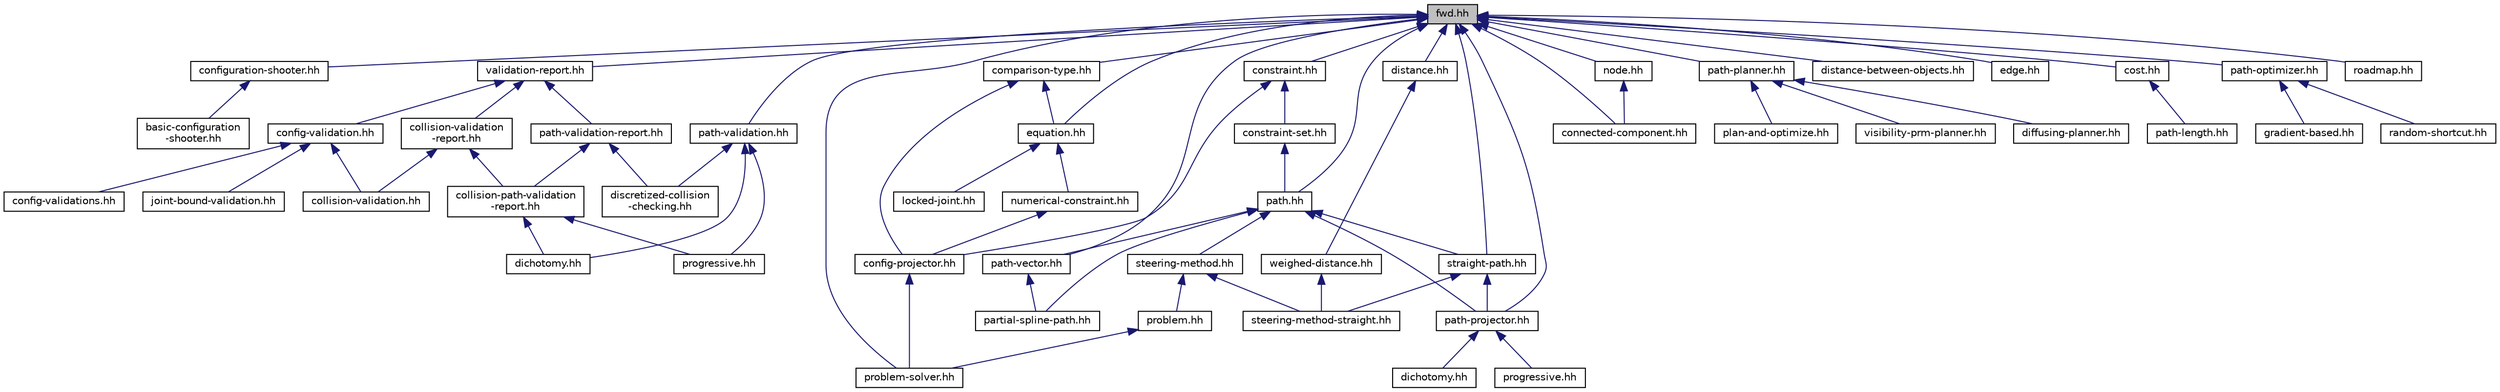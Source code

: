 digraph "fwd.hh"
{
  edge [fontname="Helvetica",fontsize="10",labelfontname="Helvetica",labelfontsize="10"];
  node [fontname="Helvetica",fontsize="10",shape=record];
  Node1 [label="fwd.hh",height=0.2,width=0.4,color="black", fillcolor="grey75", style="filled" fontcolor="black"];
  Node1 -> Node2 [dir="back",color="midnightblue",fontsize="10",style="solid",fontname="Helvetica"];
  Node2 [label="configuration-shooter.hh",height=0.2,width=0.4,color="black", fillcolor="white", style="filled",URL="$a00064.html"];
  Node2 -> Node3 [dir="back",color="midnightblue",fontsize="10",style="solid",fontname="Helvetica"];
  Node3 [label="basic-configuration\l-shooter.hh",height=0.2,width=0.4,color="black", fillcolor="white", style="filled",URL="$a00056.html"];
  Node1 -> Node4 [dir="back",color="midnightblue",fontsize="10",style="solid",fontname="Helvetica"];
  Node4 [label="validation-report.hh",height=0.2,width=0.4,color="black", fillcolor="white", style="filled",URL="$a00102.html"];
  Node4 -> Node5 [dir="back",color="midnightblue",fontsize="10",style="solid",fontname="Helvetica"];
  Node5 [label="path-validation-report.hh",height=0.2,width=0.4,color="black", fillcolor="white", style="filled",URL="$a00088.html"];
  Node5 -> Node6 [dir="back",color="midnightblue",fontsize="10",style="solid",fontname="Helvetica"];
  Node6 [label="collision-path-validation\l-report.hh",height=0.2,width=0.4,color="black", fillcolor="white", style="filled",URL="$a00057.html"];
  Node6 -> Node7 [dir="back",color="midnightblue",fontsize="10",style="solid",fontname="Helvetica"];
  Node7 [label="dichotomy.hh",height=0.2,width=0.4,color="black", fillcolor="white", style="filled",URL="$a00069.html"];
  Node6 -> Node8 [dir="back",color="midnightblue",fontsize="10",style="solid",fontname="Helvetica"];
  Node8 [label="progressive.hh",height=0.2,width=0.4,color="black", fillcolor="white", style="filled",URL="$a00095.html"];
  Node5 -> Node9 [dir="back",color="midnightblue",fontsize="10",style="solid",fontname="Helvetica"];
  Node9 [label="discretized-collision\l-checking.hh",height=0.2,width=0.4,color="black", fillcolor="white", style="filled",URL="$a00072.html"];
  Node4 -> Node10 [dir="back",color="midnightblue",fontsize="10",style="solid",fontname="Helvetica"];
  Node10 [label="collision-validation\l-report.hh",height=0.2,width=0.4,color="black", fillcolor="white", style="filled",URL="$a00058.html"];
  Node10 -> Node6 [dir="back",color="midnightblue",fontsize="10",style="solid",fontname="Helvetica"];
  Node10 -> Node11 [dir="back",color="midnightblue",fontsize="10",style="solid",fontname="Helvetica"];
  Node11 [label="collision-validation.hh",height=0.2,width=0.4,color="black", fillcolor="white", style="filled",URL="$a00059.html"];
  Node4 -> Node12 [dir="back",color="midnightblue",fontsize="10",style="solid",fontname="Helvetica"];
  Node12 [label="config-validation.hh",height=0.2,width=0.4,color="black", fillcolor="white", style="filled",URL="$a00062.html"];
  Node12 -> Node11 [dir="back",color="midnightblue",fontsize="10",style="solid",fontname="Helvetica"];
  Node12 -> Node13 [dir="back",color="midnightblue",fontsize="10",style="solid",fontname="Helvetica"];
  Node13 [label="config-validations.hh",height=0.2,width=0.4,color="black", fillcolor="white", style="filled",URL="$a00063.html"];
  Node12 -> Node14 [dir="back",color="midnightblue",fontsize="10",style="solid",fontname="Helvetica"];
  Node14 [label="joint-bound-validation.hh",height=0.2,width=0.4,color="black", fillcolor="white", style="filled",URL="$a00078.html"];
  Node1 -> Node15 [dir="back",color="midnightblue",fontsize="10",style="solid",fontname="Helvetica"];
  Node15 [label="comparison-type.hh",height=0.2,width=0.4,color="black", fillcolor="white", style="filled",URL="$a00060.html"];
  Node15 -> Node16 [dir="back",color="midnightblue",fontsize="10",style="solid",fontname="Helvetica"];
  Node16 [label="config-projector.hh",height=0.2,width=0.4,color="black", fillcolor="white", style="filled",URL="$a00061.html"];
  Node16 -> Node17 [dir="back",color="midnightblue",fontsize="10",style="solid",fontname="Helvetica"];
  Node17 [label="problem-solver.hh",height=0.2,width=0.4,color="black", fillcolor="white", style="filled",URL="$a00093.html"];
  Node15 -> Node18 [dir="back",color="midnightblue",fontsize="10",style="solid",fontname="Helvetica"];
  Node18 [label="equation.hh",height=0.2,width=0.4,color="black", fillcolor="white", style="filled",URL="$a00076.html"];
  Node18 -> Node19 [dir="back",color="midnightblue",fontsize="10",style="solid",fontname="Helvetica"];
  Node19 [label="numerical-constraint.hh",height=0.2,width=0.4,color="black", fillcolor="white", style="filled",URL="$a00081.html"];
  Node19 -> Node16 [dir="back",color="midnightblue",fontsize="10",style="solid",fontname="Helvetica"];
  Node18 -> Node20 [dir="back",color="midnightblue",fontsize="10",style="solid",fontname="Helvetica"];
  Node20 [label="locked-joint.hh",height=0.2,width=0.4,color="black", fillcolor="white", style="filled",URL="$a00079.html"];
  Node1 -> Node21 [dir="back",color="midnightblue",fontsize="10",style="solid",fontname="Helvetica"];
  Node21 [label="constraint.hh",height=0.2,width=0.4,color="black", fillcolor="white", style="filled",URL="$a00067.html"];
  Node21 -> Node16 [dir="back",color="midnightblue",fontsize="10",style="solid",fontname="Helvetica"];
  Node21 -> Node22 [dir="back",color="midnightblue",fontsize="10",style="solid",fontname="Helvetica"];
  Node22 [label="constraint-set.hh",height=0.2,width=0.4,color="black", fillcolor="white", style="filled",URL="$a00066.html"];
  Node22 -> Node23 [dir="back",color="midnightblue",fontsize="10",style="solid",fontname="Helvetica"];
  Node23 [label="path.hh",height=0.2,width=0.4,color="black", fillcolor="white", style="filled",URL="$a00091.html"];
  Node23 -> Node24 [dir="back",color="midnightblue",fontsize="10",style="solid",fontname="Helvetica"];
  Node24 [label="partial-spline-path.hh",height=0.2,width=0.4,color="black", fillcolor="white", style="filled",URL="$a00083.html"];
  Node23 -> Node25 [dir="back",color="midnightblue",fontsize="10",style="solid",fontname="Helvetica"];
  Node25 [label="path-vector.hh",height=0.2,width=0.4,color="black", fillcolor="white", style="filled",URL="$a00090.html"];
  Node25 -> Node24 [dir="back",color="midnightblue",fontsize="10",style="solid",fontname="Helvetica"];
  Node23 -> Node26 [dir="back",color="midnightblue",fontsize="10",style="solid",fontname="Helvetica"];
  Node26 [label="path-projector.hh",height=0.2,width=0.4,color="black", fillcolor="white", style="filled",URL="$a00087.html"];
  Node26 -> Node27 [dir="back",color="midnightblue",fontsize="10",style="solid",fontname="Helvetica"];
  Node27 [label="dichotomy.hh",height=0.2,width=0.4,color="black", fillcolor="white", style="filled",URL="$a00070.html"];
  Node26 -> Node28 [dir="back",color="midnightblue",fontsize="10",style="solid",fontname="Helvetica"];
  Node28 [label="progressive.hh",height=0.2,width=0.4,color="black", fillcolor="white", style="filled",URL="$a00096.html"];
  Node23 -> Node29 [dir="back",color="midnightblue",fontsize="10",style="solid",fontname="Helvetica"];
  Node29 [label="straight-path.hh",height=0.2,width=0.4,color="black", fillcolor="white", style="filled",URL="$a00101.html"];
  Node29 -> Node26 [dir="back",color="midnightblue",fontsize="10",style="solid",fontname="Helvetica"];
  Node29 -> Node30 [dir="back",color="midnightblue",fontsize="10",style="solid",fontname="Helvetica"];
  Node30 [label="steering-method-straight.hh",height=0.2,width=0.4,color="black", fillcolor="white", style="filled",URL="$a00099.html"];
  Node23 -> Node31 [dir="back",color="midnightblue",fontsize="10",style="solid",fontname="Helvetica"];
  Node31 [label="steering-method.hh",height=0.2,width=0.4,color="black", fillcolor="white", style="filled",URL="$a00100.html"];
  Node31 -> Node32 [dir="back",color="midnightblue",fontsize="10",style="solid",fontname="Helvetica"];
  Node32 [label="problem.hh",height=0.2,width=0.4,color="black", fillcolor="white", style="filled",URL="$a00094.html"];
  Node32 -> Node17 [dir="back",color="midnightblue",fontsize="10",style="solid",fontname="Helvetica"];
  Node31 -> Node30 [dir="back",color="midnightblue",fontsize="10",style="solid",fontname="Helvetica"];
  Node1 -> Node18 [dir="back",color="midnightblue",fontsize="10",style="solid",fontname="Helvetica"];
  Node1 -> Node33 [dir="back",color="midnightblue",fontsize="10",style="solid",fontname="Helvetica"];
  Node33 [label="connected-component.hh",height=0.2,width=0.4,color="black", fillcolor="white", style="filled",URL="$a00065.html"];
  Node1 -> Node34 [dir="back",color="midnightblue",fontsize="10",style="solid",fontname="Helvetica"];
  Node34 [label="node.hh",height=0.2,width=0.4,color="black", fillcolor="white", style="filled",URL="$a00080.html"];
  Node34 -> Node33 [dir="back",color="midnightblue",fontsize="10",style="solid",fontname="Helvetica"];
  Node1 -> Node35 [dir="back",color="midnightblue",fontsize="10",style="solid",fontname="Helvetica"];
  Node35 [label="path-validation.hh",height=0.2,width=0.4,color="black", fillcolor="white", style="filled",URL="$a00089.html"];
  Node35 -> Node7 [dir="back",color="midnightblue",fontsize="10",style="solid",fontname="Helvetica"];
  Node35 -> Node8 [dir="back",color="midnightblue",fontsize="10",style="solid",fontname="Helvetica"];
  Node35 -> Node9 [dir="back",color="midnightblue",fontsize="10",style="solid",fontname="Helvetica"];
  Node1 -> Node36 [dir="back",color="midnightblue",fontsize="10",style="solid",fontname="Helvetica"];
  Node36 [label="path-planner.hh",height=0.2,width=0.4,color="black", fillcolor="white", style="filled",URL="$a00086.html"];
  Node36 -> Node37 [dir="back",color="midnightblue",fontsize="10",style="solid",fontname="Helvetica"];
  Node37 [label="diffusing-planner.hh",height=0.2,width=0.4,color="black", fillcolor="white", style="filled",URL="$a00071.html"];
  Node36 -> Node38 [dir="back",color="midnightblue",fontsize="10",style="solid",fontname="Helvetica"];
  Node38 [label="plan-and-optimize.hh",height=0.2,width=0.4,color="black", fillcolor="white", style="filled",URL="$a00092.html"];
  Node36 -> Node39 [dir="back",color="midnightblue",fontsize="10",style="solid",fontname="Helvetica"];
  Node39 [label="visibility-prm-planner.hh",height=0.2,width=0.4,color="black", fillcolor="white", style="filled",URL="$a00103.html"];
  Node1 -> Node40 [dir="back",color="midnightblue",fontsize="10",style="solid",fontname="Helvetica"];
  Node40 [label="distance-between-objects.hh",height=0.2,width=0.4,color="black", fillcolor="white", style="filled",URL="$a00073.html"];
  Node1 -> Node41 [dir="back",color="midnightblue",fontsize="10",style="solid",fontname="Helvetica"];
  Node41 [label="distance.hh",height=0.2,width=0.4,color="black", fillcolor="white", style="filled",URL="$a00074.html"];
  Node41 -> Node42 [dir="back",color="midnightblue",fontsize="10",style="solid",fontname="Helvetica"];
  Node42 [label="weighed-distance.hh",height=0.2,width=0.4,color="black", fillcolor="white", style="filled",URL="$a00104.html"];
  Node42 -> Node30 [dir="back",color="midnightblue",fontsize="10",style="solid",fontname="Helvetica"];
  Node1 -> Node43 [dir="back",color="midnightblue",fontsize="10",style="solid",fontname="Helvetica"];
  Node43 [label="edge.hh",height=0.2,width=0.4,color="black", fillcolor="white", style="filled",URL="$a00075.html"];
  Node1 -> Node44 [dir="back",color="midnightblue",fontsize="10",style="solid",fontname="Helvetica"];
  Node44 [label="cost.hh",height=0.2,width=0.4,color="black", fillcolor="white", style="filled",URL="$a00068.html"];
  Node44 -> Node45 [dir="back",color="midnightblue",fontsize="10",style="solid",fontname="Helvetica"];
  Node45 [label="path-length.hh",height=0.2,width=0.4,color="black", fillcolor="white", style="filled",URL="$a00084.html"];
  Node1 -> Node46 [dir="back",color="midnightblue",fontsize="10",style="solid",fontname="Helvetica"];
  Node46 [label="path-optimizer.hh",height=0.2,width=0.4,color="black", fillcolor="white", style="filled",URL="$a00085.html"];
  Node46 -> Node47 [dir="back",color="midnightblue",fontsize="10",style="solid",fontname="Helvetica"];
  Node47 [label="gradient-based.hh",height=0.2,width=0.4,color="black", fillcolor="white", style="filled",URL="$a00077.html"];
  Node46 -> Node48 [dir="back",color="midnightblue",fontsize="10",style="solid",fontname="Helvetica"];
  Node48 [label="random-shortcut.hh",height=0.2,width=0.4,color="black", fillcolor="white", style="filled",URL="$a00097.html"];
  Node1 -> Node23 [dir="back",color="midnightblue",fontsize="10",style="solid",fontname="Helvetica"];
  Node1 -> Node25 [dir="back",color="midnightblue",fontsize="10",style="solid",fontname="Helvetica"];
  Node1 -> Node26 [dir="back",color="midnightblue",fontsize="10",style="solid",fontname="Helvetica"];
  Node1 -> Node29 [dir="back",color="midnightblue",fontsize="10",style="solid",fontname="Helvetica"];
  Node1 -> Node17 [dir="back",color="midnightblue",fontsize="10",style="solid",fontname="Helvetica"];
  Node1 -> Node49 [dir="back",color="midnightblue",fontsize="10",style="solid",fontname="Helvetica"];
  Node49 [label="roadmap.hh",height=0.2,width=0.4,color="black", fillcolor="white", style="filled",URL="$a00098.html"];
}
